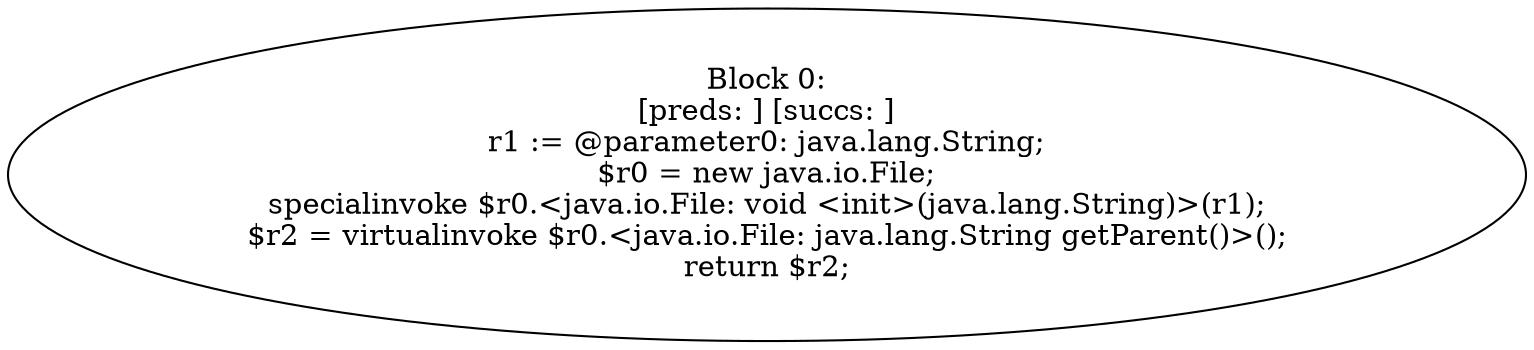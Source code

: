 digraph "unitGraph" {
    "Block 0:
[preds: ] [succs: ]
r1 := @parameter0: java.lang.String;
$r0 = new java.io.File;
specialinvoke $r0.<java.io.File: void <init>(java.lang.String)>(r1);
$r2 = virtualinvoke $r0.<java.io.File: java.lang.String getParent()>();
return $r2;
"
}
